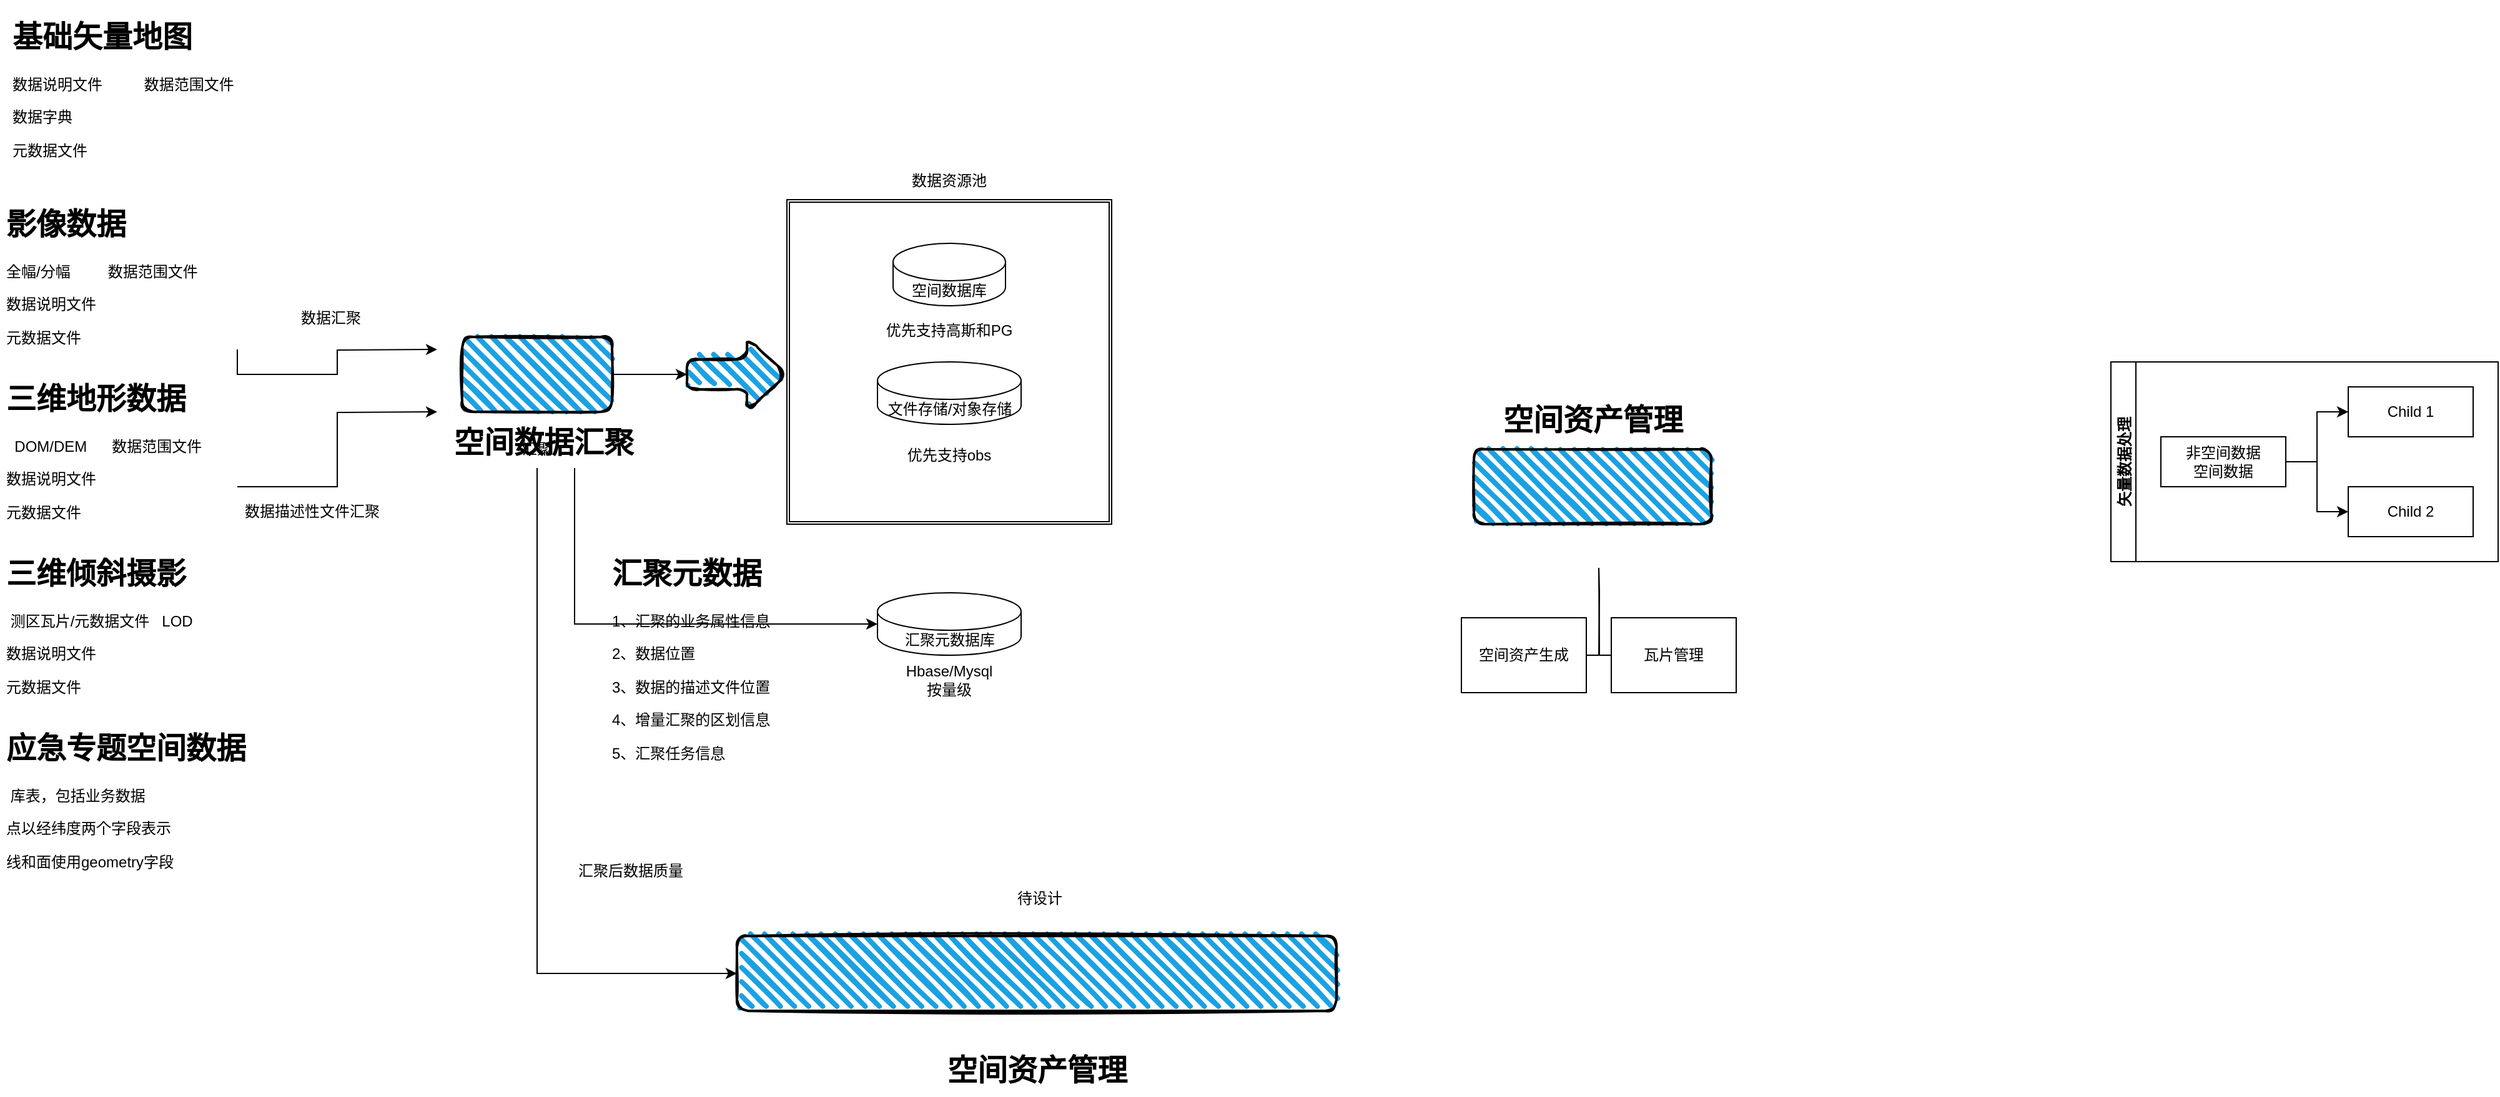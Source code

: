 <mxfile version="17.4.3" type="github">
  <diagram name="Page-1" id="2a216829-ef6e-dabb-86c1-c78162f3ba2b">
    <mxGraphModel dx="1426" dy="-324" grid="1" gridSize="10" guides="1" tooltips="1" connect="1" arrows="1" fold="1" page="1" pageScale="1" pageWidth="850" pageHeight="1100" background="none" math="0" shadow="0">
      <root>
        <mxCell id="0" />
        <mxCell id="1" parent="0" />
        <mxCell id="PqrT7txZ_QQFGgLDtHlx-11" value="" style="shape=ext;double=1;whiteSpace=wrap;html=1;aspect=fixed;" vertex="1" parent="1">
          <mxGeometry x="760" y="2212" width="260" height="260" as="geometry" />
        </mxCell>
        <mxCell id="PqrT7txZ_QQFGgLDtHlx-2" value="空间数据库" style="shape=cylinder3;whiteSpace=wrap;html=1;boundedLbl=1;backgroundOutline=1;size=15;" vertex="1" parent="1">
          <mxGeometry x="845" y="2247" width="90" height="50" as="geometry" />
        </mxCell>
        <mxCell id="PqrT7txZ_QQFGgLDtHlx-3" value="&lt;h1&gt;基础矢量地图&lt;/h1&gt;&lt;p&gt;数据说明文件&amp;nbsp; &amp;nbsp; &amp;nbsp; &amp;nbsp; &amp;nbsp; 数据范围文件&lt;/p&gt;&lt;p&gt;数据字典&lt;/p&gt;&lt;p&gt;元数据文件&lt;/p&gt;&lt;p&gt;&lt;br&gt;&lt;/p&gt;" style="text;html=1;strokeColor=none;fillColor=none;spacing=5;spacingTop=-20;whiteSpace=wrap;overflow=hidden;rounded=0;" vertex="1" parent="1">
          <mxGeometry x="135" y="2062" width="190" height="120" as="geometry" />
        </mxCell>
        <mxCell id="PqrT7txZ_QQFGgLDtHlx-18" style="edgeStyle=orthogonalEdgeStyle;rounded=0;orthogonalLoop=1;jettySize=auto;html=1;exitX=1;exitY=1;exitDx=0;exitDy=0;" edge="1" parent="1" source="PqrT7txZ_QQFGgLDtHlx-4">
          <mxGeometry relative="1" as="geometry">
            <mxPoint x="480" y="2332" as="targetPoint" />
          </mxGeometry>
        </mxCell>
        <mxCell id="PqrT7txZ_QQFGgLDtHlx-4" value="&lt;h1&gt;影像数据&lt;/h1&gt;&lt;p&gt;全幅/分幅&amp;nbsp; &amp;nbsp; &amp;nbsp; &amp;nbsp; &amp;nbsp;数据范围文件&lt;/p&gt;&lt;p&gt;数据说明文件&lt;/p&gt;&lt;p&gt;元数据文件&lt;/p&gt;&lt;p&gt;&lt;br&gt;&lt;/p&gt;" style="text;html=1;strokeColor=none;fillColor=none;spacing=5;spacingTop=-20;whiteSpace=wrap;overflow=hidden;rounded=0;" vertex="1" parent="1">
          <mxGeometry x="130" y="2212" width="190" height="120" as="geometry" />
        </mxCell>
        <mxCell id="PqrT7txZ_QQFGgLDtHlx-19" style="edgeStyle=orthogonalEdgeStyle;rounded=0;orthogonalLoop=1;jettySize=auto;html=1;exitX=1;exitY=0.75;exitDx=0;exitDy=0;" edge="1" parent="1" source="PqrT7txZ_QQFGgLDtHlx-5">
          <mxGeometry relative="1" as="geometry">
            <mxPoint x="480" y="2382" as="targetPoint" />
          </mxGeometry>
        </mxCell>
        <mxCell id="PqrT7txZ_QQFGgLDtHlx-5" value="&lt;h1&gt;三维地形数据&lt;/h1&gt;&lt;p&gt;&amp;nbsp; DOM/DEM&amp;nbsp; &amp;nbsp; &amp;nbsp; 数据范围文件&lt;/p&gt;&lt;p&gt;数据说明文件&lt;/p&gt;&lt;p&gt;元数据文件&lt;/p&gt;&lt;p&gt;&lt;br&gt;&lt;/p&gt;" style="text;html=1;strokeColor=none;fillColor=none;spacing=5;spacingTop=-20;whiteSpace=wrap;overflow=hidden;rounded=0;" vertex="1" parent="1">
          <mxGeometry x="130" y="2352" width="190" height="120" as="geometry" />
        </mxCell>
        <mxCell id="PqrT7txZ_QQFGgLDtHlx-6" value="&lt;h1&gt;三维倾斜摄影&lt;/h1&gt;&lt;p&gt;&amp;nbsp;测区瓦片/元数据文件&amp;nbsp; &amp;nbsp;LOD&lt;/p&gt;&lt;p&gt;数据说明文件&lt;/p&gt;&lt;p&gt;元数据文件&lt;/p&gt;&lt;p&gt;&lt;br&gt;&lt;/p&gt;" style="text;html=1;strokeColor=none;fillColor=none;spacing=5;spacingTop=-20;whiteSpace=wrap;overflow=hidden;rounded=0;" vertex="1" parent="1">
          <mxGeometry x="130" y="2492" width="190" height="120" as="geometry" />
        </mxCell>
        <mxCell id="PqrT7txZ_QQFGgLDtHlx-7" value="&lt;h1&gt;应急专题空间数据&lt;/h1&gt;&lt;p&gt;&amp;nbsp;库表，包括业务数据&lt;/p&gt;&lt;p&gt;点以经纬度两个字段表示&lt;/p&gt;&lt;p&gt;线和面使用geometry字段&lt;/p&gt;&lt;p&gt;&lt;br&gt;&lt;/p&gt;&lt;p&gt;&lt;br&gt;&lt;/p&gt;" style="text;html=1;strokeColor=none;fillColor=none;spacing=5;spacingTop=-20;whiteSpace=wrap;overflow=hidden;rounded=0;" vertex="1" parent="1">
          <mxGeometry x="130" y="2632" width="240" height="120" as="geometry" />
        </mxCell>
        <mxCell id="PqrT7txZ_QQFGgLDtHlx-15" value="" style="edgeStyle=orthogonalEdgeStyle;rounded=0;orthogonalLoop=1;jettySize=auto;html=1;" edge="1" parent="1" source="PqrT7txZ_QQFGgLDtHlx-8" target="PqrT7txZ_QQFGgLDtHlx-14">
          <mxGeometry relative="1" as="geometry" />
        </mxCell>
        <mxCell id="PqrT7txZ_QQFGgLDtHlx-8" value="" style="rounded=1;whiteSpace=wrap;html=1;strokeWidth=2;fillWeight=4;hachureGap=8;hachureAngle=45;fillColor=#1ba1e2;sketch=1;" vertex="1" parent="1">
          <mxGeometry x="500" y="2322" width="120" height="60" as="geometry" />
        </mxCell>
        <mxCell id="PqrT7txZ_QQFGgLDtHlx-20" style="edgeStyle=orthogonalEdgeStyle;rounded=0;orthogonalLoop=1;jettySize=auto;html=1;exitX=0.75;exitY=1;exitDx=0;exitDy=0;entryX=0;entryY=0.5;entryDx=0;entryDy=0;entryPerimeter=0;" edge="1" parent="1" source="PqrT7txZ_QQFGgLDtHlx-9" target="PqrT7txZ_QQFGgLDtHlx-17">
          <mxGeometry relative="1" as="geometry">
            <mxPoint x="770" y="2622" as="targetPoint" />
          </mxGeometry>
        </mxCell>
        <mxCell id="PqrT7txZ_QQFGgLDtHlx-35" style="edgeStyle=orthogonalEdgeStyle;rounded=0;orthogonalLoop=1;jettySize=auto;html=1;exitX=0.5;exitY=1;exitDx=0;exitDy=0;entryX=0;entryY=0.5;entryDx=0;entryDy=0;" edge="1" parent="1" source="PqrT7txZ_QQFGgLDtHlx-9" target="PqrT7txZ_QQFGgLDtHlx-33">
          <mxGeometry relative="1" as="geometry" />
        </mxCell>
        <mxCell id="PqrT7txZ_QQFGgLDtHlx-9" value="汇聚" style="text;html=1;strokeColor=none;fillColor=none;align=center;verticalAlign=middle;whiteSpace=wrap;rounded=0;" vertex="1" parent="1">
          <mxGeometry x="500" y="2397" width="120" height="30" as="geometry" />
        </mxCell>
        <mxCell id="PqrT7txZ_QQFGgLDtHlx-12" value="文件存储/对象存储" style="shape=cylinder3;whiteSpace=wrap;html=1;boundedLbl=1;backgroundOutline=1;size=15;" vertex="1" parent="1">
          <mxGeometry x="832.5" y="2342" width="115" height="50" as="geometry" />
        </mxCell>
        <mxCell id="PqrT7txZ_QQFGgLDtHlx-13" value="数据资源池" style="text;html=1;strokeColor=none;fillColor=none;align=center;verticalAlign=middle;whiteSpace=wrap;rounded=0;" vertex="1" parent="1">
          <mxGeometry x="850" y="2182" width="80" height="30" as="geometry" />
        </mxCell>
        <mxCell id="PqrT7txZ_QQFGgLDtHlx-14" value="" style="shape=singleArrow;whiteSpace=wrap;html=1;arrowWidth=0.4;arrowSize=0.4;fillColor=#1ba1e2;rounded=1;strokeWidth=2;fillWeight=4;hachureGap=8;hachureAngle=45;sketch=1;" vertex="1" parent="1">
          <mxGeometry x="680" y="2322" width="80" height="60" as="geometry" />
        </mxCell>
        <mxCell id="PqrT7txZ_QQFGgLDtHlx-17" value="汇聚元数据库" style="shape=cylinder3;whiteSpace=wrap;html=1;boundedLbl=1;backgroundOutline=1;size=15;" vertex="1" parent="1">
          <mxGeometry x="832.5" y="2527" width="115" height="50" as="geometry" />
        </mxCell>
        <mxCell id="PqrT7txZ_QQFGgLDtHlx-21" value="数据汇聚" style="text;html=1;strokeColor=none;fillColor=none;align=center;verticalAlign=middle;whiteSpace=wrap;rounded=0;" vertex="1" parent="1">
          <mxGeometry x="365" y="2292" width="60" height="30" as="geometry" />
        </mxCell>
        <mxCell id="PqrT7txZ_QQFGgLDtHlx-22" value="数据描述性文件汇聚" style="text;html=1;strokeColor=none;fillColor=none;align=center;verticalAlign=middle;whiteSpace=wrap;rounded=0;" vertex="1" parent="1">
          <mxGeometry x="320" y="2452" width="120" height="20" as="geometry" />
        </mxCell>
        <mxCell id="PqrT7txZ_QQFGgLDtHlx-23" value="&lt;h1&gt;汇聚元数据&lt;/h1&gt;&lt;p&gt;1、汇聚的业务属性信息&lt;/p&gt;&lt;p&gt;2、数据位置&lt;/p&gt;&lt;p&gt;3、数据的描述文件位置&lt;/p&gt;&lt;p&gt;4、增量汇聚的区划信息&lt;/p&gt;&lt;p&gt;5、汇聚任务信息&lt;/p&gt;" style="text;html=1;strokeColor=none;fillColor=none;spacing=5;spacingTop=-20;whiteSpace=wrap;overflow=hidden;rounded=0;" vertex="1" parent="1">
          <mxGeometry x="615" y="2492" width="185" height="170" as="geometry" />
        </mxCell>
        <mxCell id="PqrT7txZ_QQFGgLDtHlx-24" value="Hbase/Mysql&lt;br&gt;按量级" style="text;html=1;strokeColor=none;fillColor=none;align=center;verticalAlign=middle;whiteSpace=wrap;rounded=0;" vertex="1" parent="1">
          <mxGeometry x="850" y="2577" width="80" height="40" as="geometry" />
        </mxCell>
        <mxCell id="PqrT7txZ_QQFGgLDtHlx-25" value="优先支持高斯和PG" style="text;html=1;strokeColor=none;fillColor=none;align=center;verticalAlign=middle;whiteSpace=wrap;rounded=0;" vertex="1" parent="1">
          <mxGeometry x="830" y="2302" width="120" height="30" as="geometry" />
        </mxCell>
        <mxCell id="PqrT7txZ_QQFGgLDtHlx-26" value="优先支持obs" style="text;html=1;strokeColor=none;fillColor=none;align=center;verticalAlign=middle;whiteSpace=wrap;rounded=0;" vertex="1" parent="1">
          <mxGeometry x="850" y="2402" width="80" height="30" as="geometry" />
        </mxCell>
        <mxCell id="PqrT7txZ_QQFGgLDtHlx-27" value="矢量数据处理" style="swimlane;startSize=20;horizontal=0;childLayout=treeLayout;horizontalTree=1;resizable=0;containerType=tree;" vertex="1" parent="1">
          <mxGeometry x="1820" y="2342" width="310" height="160" as="geometry" />
        </mxCell>
        <mxCell id="PqrT7txZ_QQFGgLDtHlx-28" value="非空间数据&lt;br&gt;空间数据" style="whiteSpace=wrap;html=1;" vertex="1" parent="PqrT7txZ_QQFGgLDtHlx-27">
          <mxGeometry x="40" y="60" width="100" height="40" as="geometry" />
        </mxCell>
        <mxCell id="PqrT7txZ_QQFGgLDtHlx-29" value="Child 1" style="whiteSpace=wrap;html=1;" vertex="1" parent="PqrT7txZ_QQFGgLDtHlx-27">
          <mxGeometry x="190" y="20" width="100" height="40" as="geometry" />
        </mxCell>
        <mxCell id="PqrT7txZ_QQFGgLDtHlx-30" value="" style="edgeStyle=elbowEdgeStyle;elbow=horizontal;html=1;rounded=0;" edge="1" parent="PqrT7txZ_QQFGgLDtHlx-27" source="PqrT7txZ_QQFGgLDtHlx-28" target="PqrT7txZ_QQFGgLDtHlx-29">
          <mxGeometry relative="1" as="geometry" />
        </mxCell>
        <mxCell id="PqrT7txZ_QQFGgLDtHlx-31" value="Child 2" style="whiteSpace=wrap;html=1;" vertex="1" parent="PqrT7txZ_QQFGgLDtHlx-27">
          <mxGeometry x="190" y="100" width="100" height="40" as="geometry" />
        </mxCell>
        <mxCell id="PqrT7txZ_QQFGgLDtHlx-32" value="" style="edgeStyle=elbowEdgeStyle;elbow=horizontal;html=1;rounded=0;" edge="1" parent="PqrT7txZ_QQFGgLDtHlx-27" source="PqrT7txZ_QQFGgLDtHlx-28" target="PqrT7txZ_QQFGgLDtHlx-31">
          <mxGeometry relative="1" as="geometry" />
        </mxCell>
        <mxCell id="PqrT7txZ_QQFGgLDtHlx-33" value="" style="rounded=1;whiteSpace=wrap;html=1;strokeWidth=2;fillWeight=4;hachureGap=8;hachureAngle=45;fillColor=#1ba1e2;sketch=1;" vertex="1" parent="1">
          <mxGeometry x="720" y="2802" width="480" height="60" as="geometry" />
        </mxCell>
        <mxCell id="PqrT7txZ_QQFGgLDtHlx-34" value="待设计" style="text;html=1;strokeColor=none;fillColor=none;align=center;verticalAlign=middle;whiteSpace=wrap;rounded=0;" vertex="1" parent="1">
          <mxGeometry x="905" y="2752" width="115" height="40" as="geometry" />
        </mxCell>
        <mxCell id="PqrT7txZ_QQFGgLDtHlx-36" value="汇聚后数据质量" style="text;html=1;strokeColor=none;fillColor=none;align=center;verticalAlign=middle;whiteSpace=wrap;rounded=0;" vertex="1" parent="1">
          <mxGeometry x="580" y="2735" width="110" height="30" as="geometry" />
        </mxCell>
        <mxCell id="PqrT7txZ_QQFGgLDtHlx-37" value="空间资产管理" style="text;strokeColor=none;fillColor=none;html=1;fontSize=24;fontStyle=1;verticalAlign=middle;align=center;" vertex="1" parent="1">
          <mxGeometry x="910" y="2890" width="100" height="40" as="geometry" />
        </mxCell>
        <mxCell id="PqrT7txZ_QQFGgLDtHlx-38" value="空间数据汇聚" style="text;strokeColor=none;fillColor=none;html=1;fontSize=24;fontStyle=1;verticalAlign=middle;align=center;" vertex="1" parent="1">
          <mxGeometry x="515" y="2387" width="100" height="40" as="geometry" />
        </mxCell>
        <mxCell id="PqrT7txZ_QQFGgLDtHlx-39" value="" style="rounded=1;whiteSpace=wrap;html=1;strokeWidth=2;fillWeight=4;hachureGap=8;hachureAngle=45;fillColor=#1ba1e2;sketch=1;" vertex="1" parent="1">
          <mxGeometry x="1310" y="2412" width="190" height="60" as="geometry" />
        </mxCell>
        <mxCell id="PqrT7txZ_QQFGgLDtHlx-40" value="空间资产管理" style="text;strokeColor=none;fillColor=none;html=1;fontSize=24;fontStyle=1;verticalAlign=middle;align=center;" vertex="1" parent="1">
          <mxGeometry x="1355" y="2369" width="100" height="40" as="geometry" />
        </mxCell>
        <mxCell id="PqrT7txZ_QQFGgLDtHlx-41" value="" style="edgeStyle=orthogonalEdgeStyle;startArrow=none;endArrow=none;rounded=0;targetPortConstraint=eastwest;sourcePortConstraint=northsouth;" edge="1" target="PqrT7txZ_QQFGgLDtHlx-43" parent="1">
          <mxGeometry relative="1" as="geometry">
            <mxPoint x="1410" y="2507" as="sourcePoint" />
          </mxGeometry>
        </mxCell>
        <mxCell id="PqrT7txZ_QQFGgLDtHlx-42" value="" style="edgeStyle=orthogonalEdgeStyle;startArrow=none;endArrow=none;rounded=0;targetPortConstraint=eastwest;sourcePortConstraint=northsouth;" edge="1" target="PqrT7txZ_QQFGgLDtHlx-44" parent="1">
          <mxGeometry relative="1" as="geometry">
            <mxPoint x="1410" y="2507" as="sourcePoint" />
          </mxGeometry>
        </mxCell>
        <mxCell id="PqrT7txZ_QQFGgLDtHlx-43" value="空间资产生成" style="whiteSpace=wrap;html=1;align=center;verticalAlign=middle;treeFolding=1;treeMoving=1;" vertex="1" parent="1">
          <mxGeometry x="1300" y="2547" width="100" height="60" as="geometry" />
        </mxCell>
        <mxCell id="PqrT7txZ_QQFGgLDtHlx-44" value="瓦片管理" style="whiteSpace=wrap;html=1;align=center;verticalAlign=middle;treeFolding=1;treeMoving=1;" vertex="1" parent="1">
          <mxGeometry x="1420" y="2547" width="100" height="60" as="geometry" />
        </mxCell>
      </root>
    </mxGraphModel>
  </diagram>
</mxfile>
